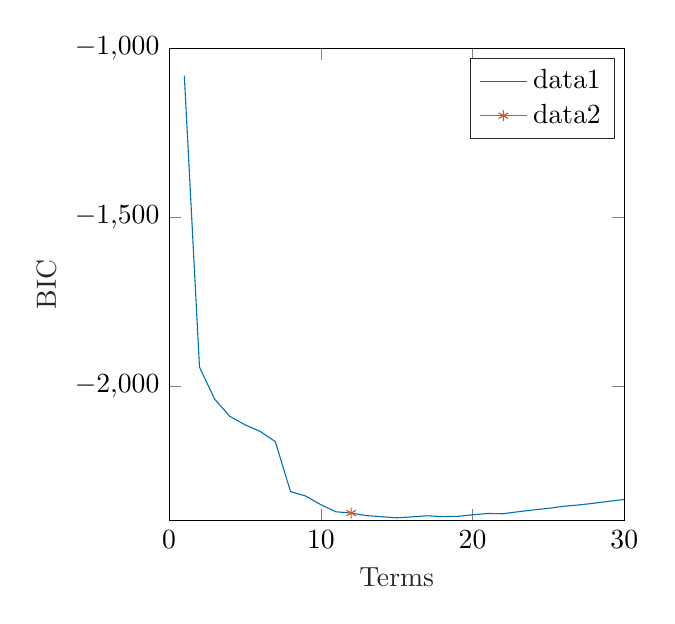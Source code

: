 % This file was created by matlab2tikz.
%
\definecolor{mycolor1}{rgb}{0.0,0.447,0.741}%
\definecolor{mycolor2}{rgb}{0.85,0.325,0.098}%
%
\begin{tikzpicture}

\begin{axis}[%
width=5.78cm,
height=6cm,
at={(0cm,0cm)},
scale only axis,
xmin=0,
xmax=30,
xlabel style={font=\color{white!15!black}},
xlabel={Terms},
ymin=-2400,
ymax=-1000,
ylabel style={font=\color{white!15!black}},
ylabel={BIC},
axis background/.style={fill=white},
legend style={legend cell align=left, align=left, draw=white!15!black}
]
\addplot [color=mycolor1]
  table[row sep=crcr]{%
1	-1080.325\\
2	-1944.112\\
3	-2039.045\\
4	-2089.97\\
5	-2115.093\\
6	-2134.707\\
7	-2164.914\\
8	-2312.97\\
9	-2326.097\\
10	-2351.91\\
11	-2372.884\\
12	-2376.619\\
13	-2384.237\\
14	-2387.469\\
15	-2390.606\\
16	-2387.937\\
17	-2384.68\\
18	-2387.195\\
19	-2386.511\\
20	-2381.836\\
21	-2377.927\\
22	-2378.637\\
23	-2372.823\\
24	-2367.427\\
25	-2362.651\\
26	-2356.522\\
27	-2352.65\\
28	-2347.483\\
29	-2341.707\\
30	-2336.354\\
};
\addlegendentry{data1}

\addplot [color=mycolor2, draw=none, mark=asterisk, mark options={solid, mycolor2}]
  table[row sep=crcr]{%
12	-2376.619\\
};
\addlegendentry{data2}

\end{axis}
\end{tikzpicture}%